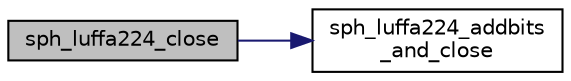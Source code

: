 digraph "sph_luffa224_close"
{
  edge [fontname="Helvetica",fontsize="10",labelfontname="Helvetica",labelfontsize="10"];
  node [fontname="Helvetica",fontsize="10",shape=record];
  rankdir="LR";
  Node5 [label="sph_luffa224_close",height=0.2,width=0.4,color="black", fillcolor="grey75", style="filled", fontcolor="black"];
  Node5 -> Node6 [color="midnightblue",fontsize="10",style="solid",fontname="Helvetica"];
  Node6 [label="sph_luffa224_addbits\l_and_close",height=0.2,width=0.4,color="black", fillcolor="white", style="filled",URL="$luffa_8c.html#a49bf0373d47d0fc1384c617a827b8ec1",tooltip="Add a few additional bits (0 to 7) to the current computation, then terminate it and output the resul..."];
}
